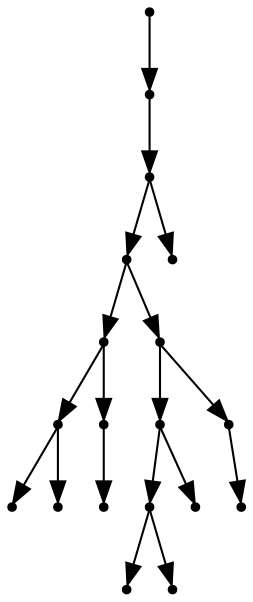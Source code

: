 digraph {
  18 [shape=point];
  17 [shape=point];
  16 [shape=point];
  14 [shape=point];
  5 [shape=point];
  2 [shape=point];
  0 [shape=point];
  1 [shape=point];
  4 [shape=point];
  3 [shape=point];
  13 [shape=point];
  10 [shape=point];
  8 [shape=point];
  6 [shape=point];
  7 [shape=point];
  9 [shape=point];
  12 [shape=point];
  11 [shape=point];
  15 [shape=point];
18 -> 17;
17 -> 16;
16 -> 14;
14 -> 5;
5 -> 2;
2 -> 0;
2 -> 1;
5 -> 4;
4 -> 3;
14 -> 13;
13 -> 10;
10 -> 8;
8 -> 6;
8 -> 7;
10 -> 9;
13 -> 12;
12 -> 11;
16 -> 15;
}
